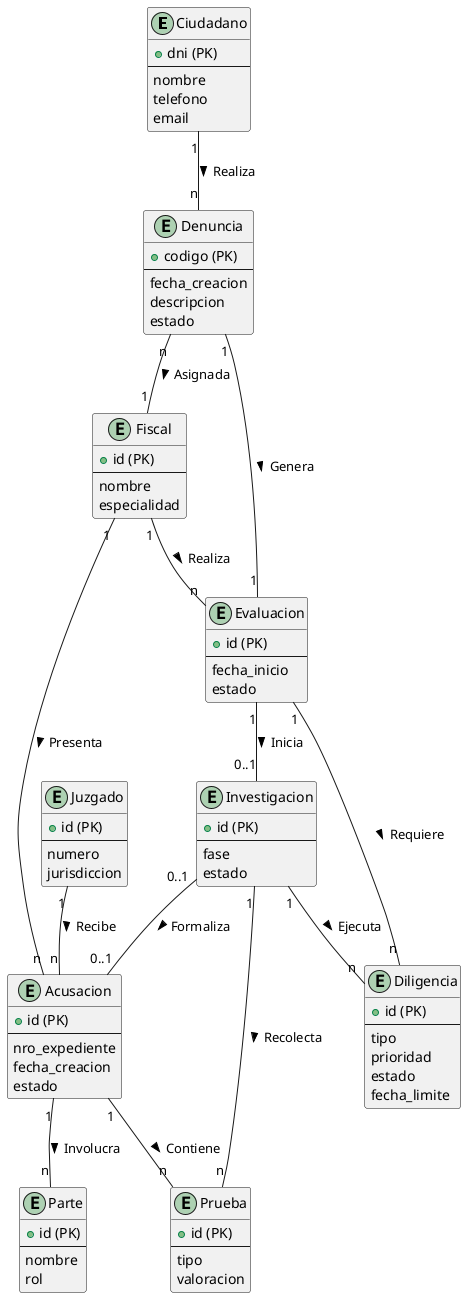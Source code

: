 @startuml
' === ENTIDADES PRINCIPALES ===
entity Ciudadano {
  + dni (PK)
  --
  nombre
  telefono
  email
}

entity Denuncia {
  + codigo (PK)
  --
  fecha_creacion
  descripcion
  estado
}

entity Fiscal {
  + id (PK)
  --
  nombre
  especialidad
}

entity Evaluacion {
  + id (PK)
  --
  fecha_inicio
  estado
}

entity Diligencia {
  + id (PK)
  --
  tipo
  prioridad
  estado
  fecha_limite
}

entity Investigacion {
  + id (PK)
  --
  fase
  estado
}

entity Prueba {
  + id (PK)
  --
  tipo
  valoracion
}

entity Acusacion {
  + id (PK)
  --
  nro_expediente
  fecha_creacion
  estado
}

entity Parte {
  + id (PK)
  --
  nombre
  rol
}

entity Juzgado {
  + id (PK)
  --
  numero
  jurisdiccion
}

' === RELACIONES ===
Ciudadano "1" -- "n" Denuncia : Realiza >
Denuncia "1" -- "1" Evaluacion : Genera >
Denuncia "n" -- "1" Fiscal : Asignada >
Fiscal "1" -- "n" Evaluacion : Realiza >
Evaluacion "1" -- "n" Diligencia : Requiere >
Evaluacion "1" -- "0..1" Investigacion : Inicia >
Investigacion "1" -- "n" Diligencia : Ejecuta >
Investigacion "1" -- "n" Prueba : Recolecta >
Investigacion "0..1" -- "0..1" Acusacion : Formaliza >
Acusacion "1" -- "n" Prueba : Contiene >
Acusacion "1" -- "n" Parte : Involucra >
Fiscal "1" -- "n" Acusacion : Presenta >
Juzgado "1" -- "n" Acusacion : Recibe >
@enduml